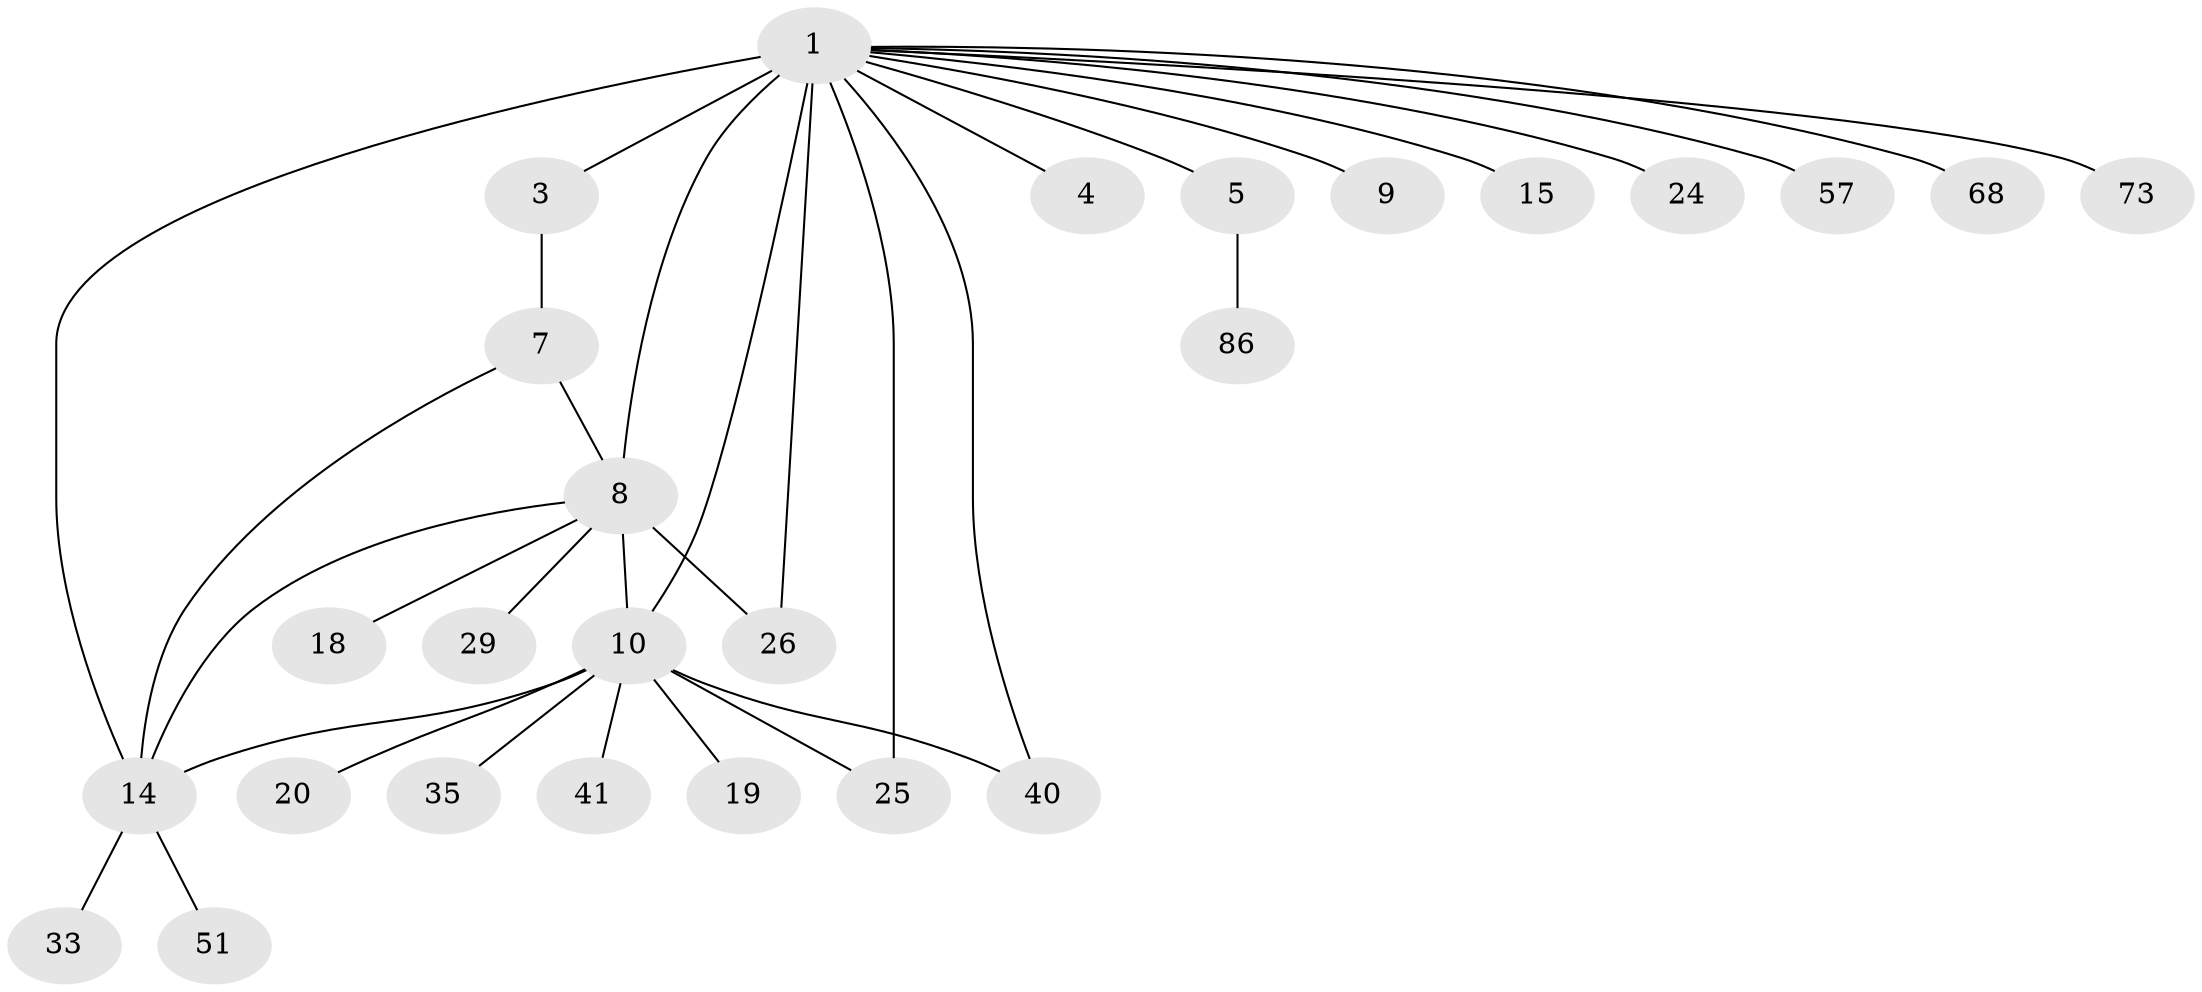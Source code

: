 // original degree distribution, {9: 0.011363636363636364, 10: 0.011363636363636364, 4: 0.045454545454545456, 1: 0.5227272727272727, 2: 0.2159090909090909, 13: 0.011363636363636364, 8: 0.011363636363636364, 14: 0.011363636363636364, 16: 0.011363636363636364, 6: 0.011363636363636364, 3: 0.125, 7: 0.011363636363636364}
// Generated by graph-tools (version 1.1) at 2025/18/03/04/25 18:18:28]
// undirected, 26 vertices, 33 edges
graph export_dot {
graph [start="1"]
  node [color=gray90,style=filled];
  1 [super="+6+2"];
  3 [super="+49+52"];
  4;
  5;
  7 [super="+36+17+38+80+27+48"];
  8 [super="+31+11+55+62+70"];
  9;
  10 [super="+13+12+37+34+60+69+74+54+16"];
  14 [super="+32+43"];
  15;
  18;
  19;
  20 [super="+22"];
  24;
  25 [super="+76+77+75+47"];
  26 [super="+78"];
  29 [super="+39"];
  33 [super="+66+63"];
  35 [super="+83"];
  40;
  41;
  51;
  57 [super="+65"];
  68;
  73 [super="+82"];
  86;
  1 -- 8 [weight=4];
  1 -- 24;
  1 -- 25 [weight=3];
  1 -- 26;
  1 -- 68;
  1 -- 10 [weight=6];
  1 -- 9;
  1 -- 40;
  1 -- 14;
  1 -- 57;
  1 -- 3;
  1 -- 4;
  1 -- 5;
  1 -- 73;
  1 -- 15;
  3 -- 7;
  5 -- 86;
  7 -- 14;
  7 -- 8;
  8 -- 10 [weight=2];
  8 -- 14;
  8 -- 18;
  8 -- 26;
  8 -- 29;
  10 -- 19;
  10 -- 25;
  10 -- 35;
  10 -- 41;
  10 -- 20;
  10 -- 14;
  10 -- 40;
  14 -- 33;
  14 -- 51;
}
